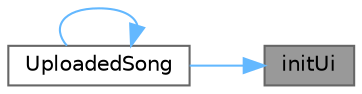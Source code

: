 digraph "initUi"
{
 // LATEX_PDF_SIZE
  bgcolor="transparent";
  edge [fontname=Helvetica,fontsize=10,labelfontname=Helvetica,labelfontsize=10];
  node [fontname=Helvetica,fontsize=10,shape=box,height=0.2,width=0.4];
  rankdir="RL";
  Node1 [id="Node000001",label="initUi",height=0.2,width=0.4,color="gray40", fillcolor="grey60", style="filled", fontcolor="black",tooltip="初始化界面"];
  Node1 -> Node2 [id="edge1_Node000001_Node000002",dir="back",color="steelblue1",style="solid",tooltip=" "];
  Node2 [id="Node000002",label="UploadedSong",height=0.2,width=0.4,color="grey40", fillcolor="white", style="filled",URL="$class_uploaded_song.html#a68c3e94d45bdc264ffa53ca8aae8b431",tooltip="构造函数，初始化已上传歌曲界面"];
  Node2 -> Node2 [id="edge2_Node000002_Node000002",dir="back",color="steelblue1",style="solid",tooltip=" "];
}

